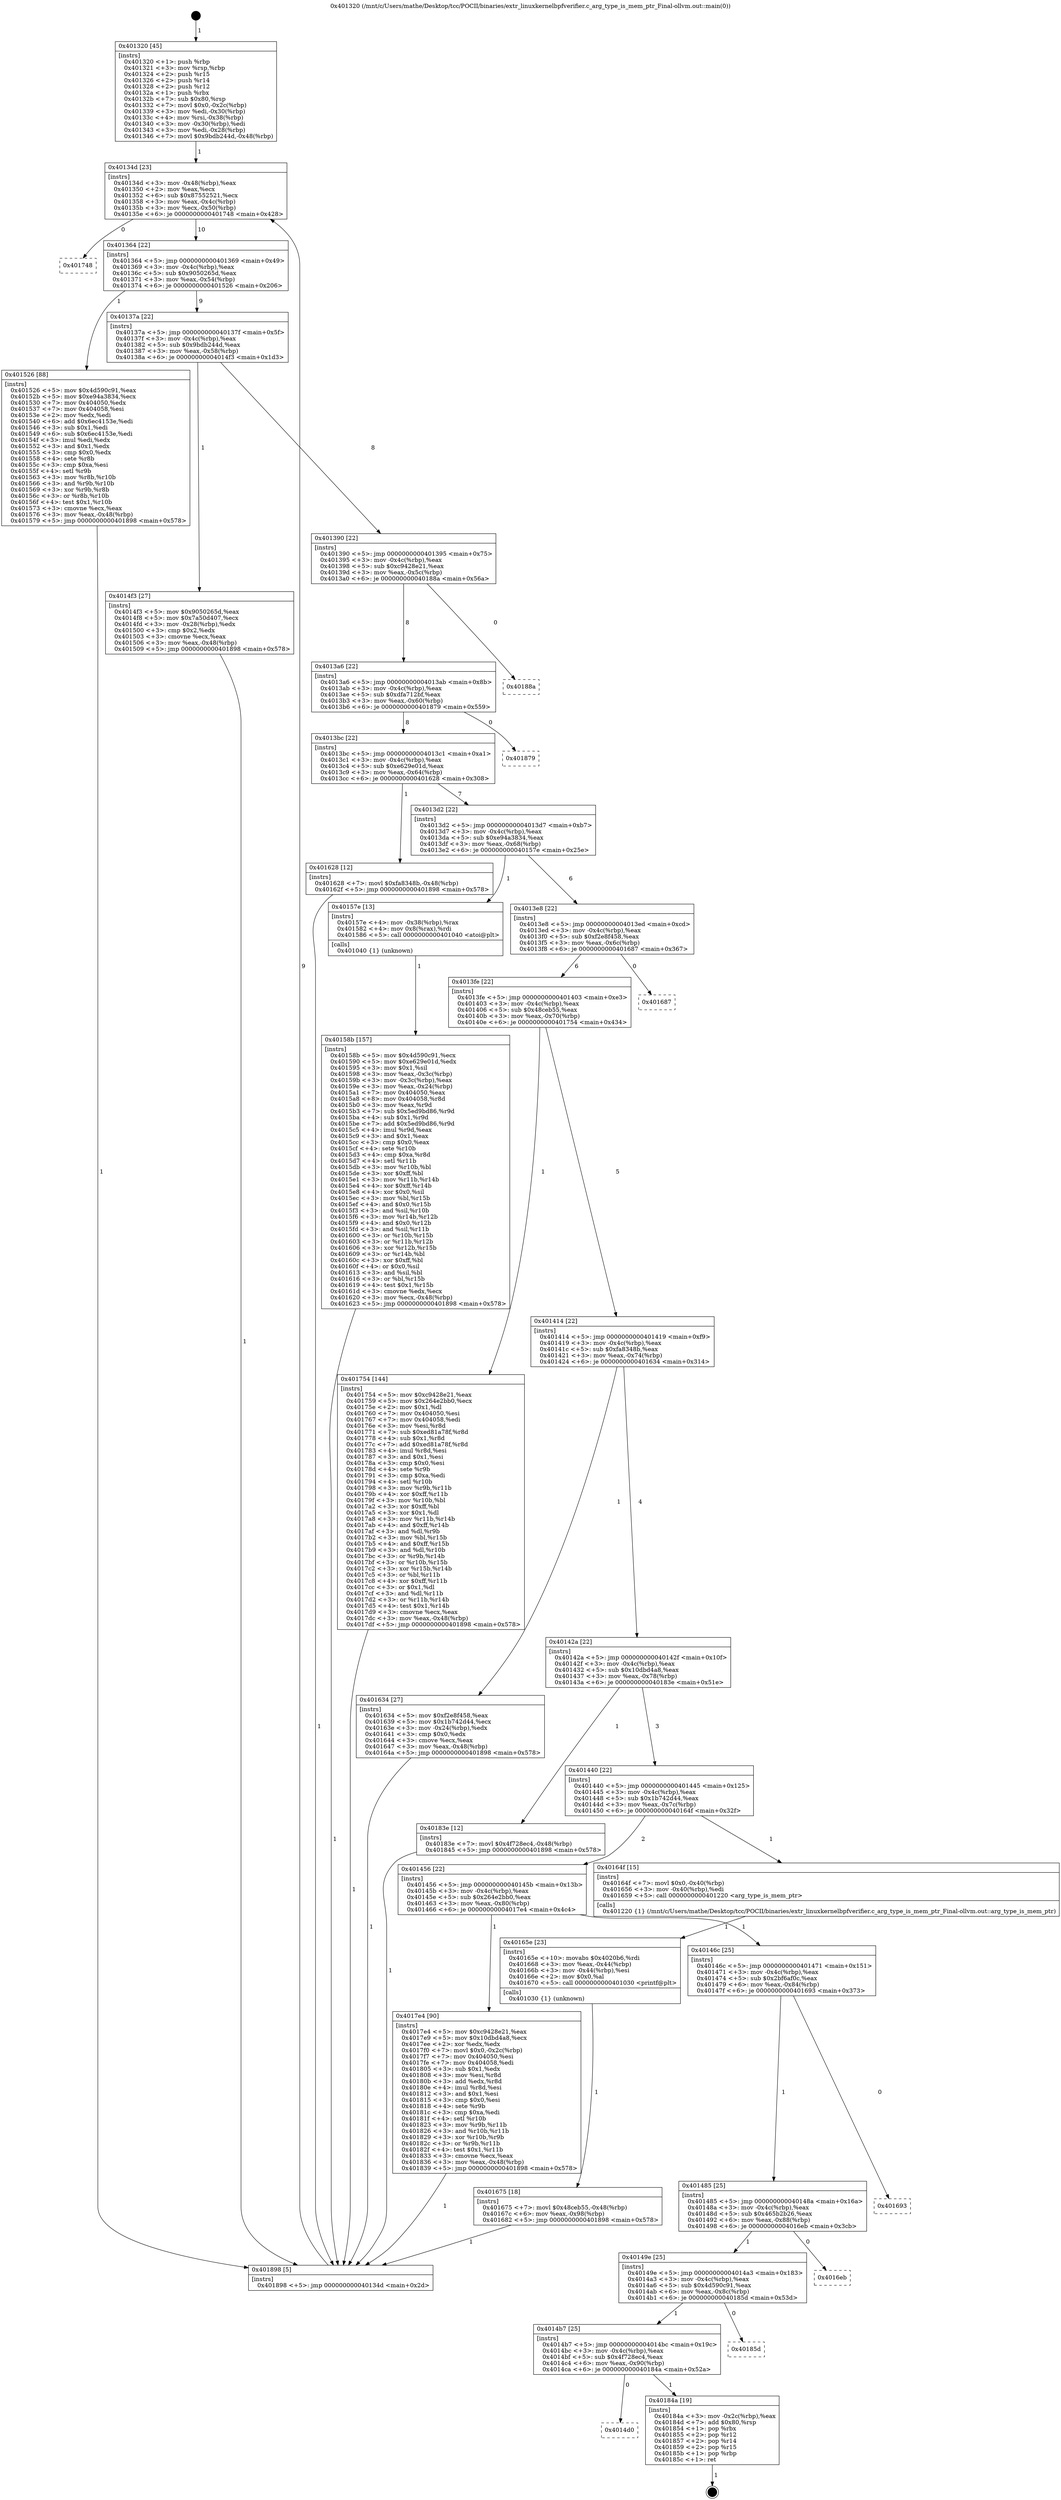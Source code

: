 digraph "0x401320" {
  label = "0x401320 (/mnt/c/Users/mathe/Desktop/tcc/POCII/binaries/extr_linuxkernelbpfverifier.c_arg_type_is_mem_ptr_Final-ollvm.out::main(0))"
  labelloc = "t"
  node[shape=record]

  Entry [label="",width=0.3,height=0.3,shape=circle,fillcolor=black,style=filled]
  "0x40134d" [label="{
     0x40134d [23]\l
     | [instrs]\l
     &nbsp;&nbsp;0x40134d \<+3\>: mov -0x48(%rbp),%eax\l
     &nbsp;&nbsp;0x401350 \<+2\>: mov %eax,%ecx\l
     &nbsp;&nbsp;0x401352 \<+6\>: sub $0x87552521,%ecx\l
     &nbsp;&nbsp;0x401358 \<+3\>: mov %eax,-0x4c(%rbp)\l
     &nbsp;&nbsp;0x40135b \<+3\>: mov %ecx,-0x50(%rbp)\l
     &nbsp;&nbsp;0x40135e \<+6\>: je 0000000000401748 \<main+0x428\>\l
  }"]
  "0x401748" [label="{
     0x401748\l
  }", style=dashed]
  "0x401364" [label="{
     0x401364 [22]\l
     | [instrs]\l
     &nbsp;&nbsp;0x401364 \<+5\>: jmp 0000000000401369 \<main+0x49\>\l
     &nbsp;&nbsp;0x401369 \<+3\>: mov -0x4c(%rbp),%eax\l
     &nbsp;&nbsp;0x40136c \<+5\>: sub $0x9050265d,%eax\l
     &nbsp;&nbsp;0x401371 \<+3\>: mov %eax,-0x54(%rbp)\l
     &nbsp;&nbsp;0x401374 \<+6\>: je 0000000000401526 \<main+0x206\>\l
  }"]
  Exit [label="",width=0.3,height=0.3,shape=circle,fillcolor=black,style=filled,peripheries=2]
  "0x401526" [label="{
     0x401526 [88]\l
     | [instrs]\l
     &nbsp;&nbsp;0x401526 \<+5\>: mov $0x4d590c91,%eax\l
     &nbsp;&nbsp;0x40152b \<+5\>: mov $0xe94a3834,%ecx\l
     &nbsp;&nbsp;0x401530 \<+7\>: mov 0x404050,%edx\l
     &nbsp;&nbsp;0x401537 \<+7\>: mov 0x404058,%esi\l
     &nbsp;&nbsp;0x40153e \<+2\>: mov %edx,%edi\l
     &nbsp;&nbsp;0x401540 \<+6\>: add $0x6ec4153e,%edi\l
     &nbsp;&nbsp;0x401546 \<+3\>: sub $0x1,%edi\l
     &nbsp;&nbsp;0x401549 \<+6\>: sub $0x6ec4153e,%edi\l
     &nbsp;&nbsp;0x40154f \<+3\>: imul %edi,%edx\l
     &nbsp;&nbsp;0x401552 \<+3\>: and $0x1,%edx\l
     &nbsp;&nbsp;0x401555 \<+3\>: cmp $0x0,%edx\l
     &nbsp;&nbsp;0x401558 \<+4\>: sete %r8b\l
     &nbsp;&nbsp;0x40155c \<+3\>: cmp $0xa,%esi\l
     &nbsp;&nbsp;0x40155f \<+4\>: setl %r9b\l
     &nbsp;&nbsp;0x401563 \<+3\>: mov %r8b,%r10b\l
     &nbsp;&nbsp;0x401566 \<+3\>: and %r9b,%r10b\l
     &nbsp;&nbsp;0x401569 \<+3\>: xor %r9b,%r8b\l
     &nbsp;&nbsp;0x40156c \<+3\>: or %r8b,%r10b\l
     &nbsp;&nbsp;0x40156f \<+4\>: test $0x1,%r10b\l
     &nbsp;&nbsp;0x401573 \<+3\>: cmovne %ecx,%eax\l
     &nbsp;&nbsp;0x401576 \<+3\>: mov %eax,-0x48(%rbp)\l
     &nbsp;&nbsp;0x401579 \<+5\>: jmp 0000000000401898 \<main+0x578\>\l
  }"]
  "0x40137a" [label="{
     0x40137a [22]\l
     | [instrs]\l
     &nbsp;&nbsp;0x40137a \<+5\>: jmp 000000000040137f \<main+0x5f\>\l
     &nbsp;&nbsp;0x40137f \<+3\>: mov -0x4c(%rbp),%eax\l
     &nbsp;&nbsp;0x401382 \<+5\>: sub $0x9bdb244d,%eax\l
     &nbsp;&nbsp;0x401387 \<+3\>: mov %eax,-0x58(%rbp)\l
     &nbsp;&nbsp;0x40138a \<+6\>: je 00000000004014f3 \<main+0x1d3\>\l
  }"]
  "0x4014d0" [label="{
     0x4014d0\l
  }", style=dashed]
  "0x4014f3" [label="{
     0x4014f3 [27]\l
     | [instrs]\l
     &nbsp;&nbsp;0x4014f3 \<+5\>: mov $0x9050265d,%eax\l
     &nbsp;&nbsp;0x4014f8 \<+5\>: mov $0x7a50d407,%ecx\l
     &nbsp;&nbsp;0x4014fd \<+3\>: mov -0x28(%rbp),%edx\l
     &nbsp;&nbsp;0x401500 \<+3\>: cmp $0x2,%edx\l
     &nbsp;&nbsp;0x401503 \<+3\>: cmovne %ecx,%eax\l
     &nbsp;&nbsp;0x401506 \<+3\>: mov %eax,-0x48(%rbp)\l
     &nbsp;&nbsp;0x401509 \<+5\>: jmp 0000000000401898 \<main+0x578\>\l
  }"]
  "0x401390" [label="{
     0x401390 [22]\l
     | [instrs]\l
     &nbsp;&nbsp;0x401390 \<+5\>: jmp 0000000000401395 \<main+0x75\>\l
     &nbsp;&nbsp;0x401395 \<+3\>: mov -0x4c(%rbp),%eax\l
     &nbsp;&nbsp;0x401398 \<+5\>: sub $0xc9428e21,%eax\l
     &nbsp;&nbsp;0x40139d \<+3\>: mov %eax,-0x5c(%rbp)\l
     &nbsp;&nbsp;0x4013a0 \<+6\>: je 000000000040188a \<main+0x56a\>\l
  }"]
  "0x401898" [label="{
     0x401898 [5]\l
     | [instrs]\l
     &nbsp;&nbsp;0x401898 \<+5\>: jmp 000000000040134d \<main+0x2d\>\l
  }"]
  "0x401320" [label="{
     0x401320 [45]\l
     | [instrs]\l
     &nbsp;&nbsp;0x401320 \<+1\>: push %rbp\l
     &nbsp;&nbsp;0x401321 \<+3\>: mov %rsp,%rbp\l
     &nbsp;&nbsp;0x401324 \<+2\>: push %r15\l
     &nbsp;&nbsp;0x401326 \<+2\>: push %r14\l
     &nbsp;&nbsp;0x401328 \<+2\>: push %r12\l
     &nbsp;&nbsp;0x40132a \<+1\>: push %rbx\l
     &nbsp;&nbsp;0x40132b \<+7\>: sub $0x80,%rsp\l
     &nbsp;&nbsp;0x401332 \<+7\>: movl $0x0,-0x2c(%rbp)\l
     &nbsp;&nbsp;0x401339 \<+3\>: mov %edi,-0x30(%rbp)\l
     &nbsp;&nbsp;0x40133c \<+4\>: mov %rsi,-0x38(%rbp)\l
     &nbsp;&nbsp;0x401340 \<+3\>: mov -0x30(%rbp),%edi\l
     &nbsp;&nbsp;0x401343 \<+3\>: mov %edi,-0x28(%rbp)\l
     &nbsp;&nbsp;0x401346 \<+7\>: movl $0x9bdb244d,-0x48(%rbp)\l
  }"]
  "0x40184a" [label="{
     0x40184a [19]\l
     | [instrs]\l
     &nbsp;&nbsp;0x40184a \<+3\>: mov -0x2c(%rbp),%eax\l
     &nbsp;&nbsp;0x40184d \<+7\>: add $0x80,%rsp\l
     &nbsp;&nbsp;0x401854 \<+1\>: pop %rbx\l
     &nbsp;&nbsp;0x401855 \<+2\>: pop %r12\l
     &nbsp;&nbsp;0x401857 \<+2\>: pop %r14\l
     &nbsp;&nbsp;0x401859 \<+2\>: pop %r15\l
     &nbsp;&nbsp;0x40185b \<+1\>: pop %rbp\l
     &nbsp;&nbsp;0x40185c \<+1\>: ret\l
  }"]
  "0x40188a" [label="{
     0x40188a\l
  }", style=dashed]
  "0x4013a6" [label="{
     0x4013a6 [22]\l
     | [instrs]\l
     &nbsp;&nbsp;0x4013a6 \<+5\>: jmp 00000000004013ab \<main+0x8b\>\l
     &nbsp;&nbsp;0x4013ab \<+3\>: mov -0x4c(%rbp),%eax\l
     &nbsp;&nbsp;0x4013ae \<+5\>: sub $0xdfa712bf,%eax\l
     &nbsp;&nbsp;0x4013b3 \<+3\>: mov %eax,-0x60(%rbp)\l
     &nbsp;&nbsp;0x4013b6 \<+6\>: je 0000000000401879 \<main+0x559\>\l
  }"]
  "0x4014b7" [label="{
     0x4014b7 [25]\l
     | [instrs]\l
     &nbsp;&nbsp;0x4014b7 \<+5\>: jmp 00000000004014bc \<main+0x19c\>\l
     &nbsp;&nbsp;0x4014bc \<+3\>: mov -0x4c(%rbp),%eax\l
     &nbsp;&nbsp;0x4014bf \<+5\>: sub $0x4f728ec4,%eax\l
     &nbsp;&nbsp;0x4014c4 \<+6\>: mov %eax,-0x90(%rbp)\l
     &nbsp;&nbsp;0x4014ca \<+6\>: je 000000000040184a \<main+0x52a\>\l
  }"]
  "0x401879" [label="{
     0x401879\l
  }", style=dashed]
  "0x4013bc" [label="{
     0x4013bc [22]\l
     | [instrs]\l
     &nbsp;&nbsp;0x4013bc \<+5\>: jmp 00000000004013c1 \<main+0xa1\>\l
     &nbsp;&nbsp;0x4013c1 \<+3\>: mov -0x4c(%rbp),%eax\l
     &nbsp;&nbsp;0x4013c4 \<+5\>: sub $0xe629e01d,%eax\l
     &nbsp;&nbsp;0x4013c9 \<+3\>: mov %eax,-0x64(%rbp)\l
     &nbsp;&nbsp;0x4013cc \<+6\>: je 0000000000401628 \<main+0x308\>\l
  }"]
  "0x40185d" [label="{
     0x40185d\l
  }", style=dashed]
  "0x401628" [label="{
     0x401628 [12]\l
     | [instrs]\l
     &nbsp;&nbsp;0x401628 \<+7\>: movl $0xfa8348b,-0x48(%rbp)\l
     &nbsp;&nbsp;0x40162f \<+5\>: jmp 0000000000401898 \<main+0x578\>\l
  }"]
  "0x4013d2" [label="{
     0x4013d2 [22]\l
     | [instrs]\l
     &nbsp;&nbsp;0x4013d2 \<+5\>: jmp 00000000004013d7 \<main+0xb7\>\l
     &nbsp;&nbsp;0x4013d7 \<+3\>: mov -0x4c(%rbp),%eax\l
     &nbsp;&nbsp;0x4013da \<+5\>: sub $0xe94a3834,%eax\l
     &nbsp;&nbsp;0x4013df \<+3\>: mov %eax,-0x68(%rbp)\l
     &nbsp;&nbsp;0x4013e2 \<+6\>: je 000000000040157e \<main+0x25e\>\l
  }"]
  "0x40149e" [label="{
     0x40149e [25]\l
     | [instrs]\l
     &nbsp;&nbsp;0x40149e \<+5\>: jmp 00000000004014a3 \<main+0x183\>\l
     &nbsp;&nbsp;0x4014a3 \<+3\>: mov -0x4c(%rbp),%eax\l
     &nbsp;&nbsp;0x4014a6 \<+5\>: sub $0x4d590c91,%eax\l
     &nbsp;&nbsp;0x4014ab \<+6\>: mov %eax,-0x8c(%rbp)\l
     &nbsp;&nbsp;0x4014b1 \<+6\>: je 000000000040185d \<main+0x53d\>\l
  }"]
  "0x40157e" [label="{
     0x40157e [13]\l
     | [instrs]\l
     &nbsp;&nbsp;0x40157e \<+4\>: mov -0x38(%rbp),%rax\l
     &nbsp;&nbsp;0x401582 \<+4\>: mov 0x8(%rax),%rdi\l
     &nbsp;&nbsp;0x401586 \<+5\>: call 0000000000401040 \<atoi@plt\>\l
     | [calls]\l
     &nbsp;&nbsp;0x401040 \{1\} (unknown)\l
  }"]
  "0x4013e8" [label="{
     0x4013e8 [22]\l
     | [instrs]\l
     &nbsp;&nbsp;0x4013e8 \<+5\>: jmp 00000000004013ed \<main+0xcd\>\l
     &nbsp;&nbsp;0x4013ed \<+3\>: mov -0x4c(%rbp),%eax\l
     &nbsp;&nbsp;0x4013f0 \<+5\>: sub $0xf2e8f458,%eax\l
     &nbsp;&nbsp;0x4013f5 \<+3\>: mov %eax,-0x6c(%rbp)\l
     &nbsp;&nbsp;0x4013f8 \<+6\>: je 0000000000401687 \<main+0x367\>\l
  }"]
  "0x40158b" [label="{
     0x40158b [157]\l
     | [instrs]\l
     &nbsp;&nbsp;0x40158b \<+5\>: mov $0x4d590c91,%ecx\l
     &nbsp;&nbsp;0x401590 \<+5\>: mov $0xe629e01d,%edx\l
     &nbsp;&nbsp;0x401595 \<+3\>: mov $0x1,%sil\l
     &nbsp;&nbsp;0x401598 \<+3\>: mov %eax,-0x3c(%rbp)\l
     &nbsp;&nbsp;0x40159b \<+3\>: mov -0x3c(%rbp),%eax\l
     &nbsp;&nbsp;0x40159e \<+3\>: mov %eax,-0x24(%rbp)\l
     &nbsp;&nbsp;0x4015a1 \<+7\>: mov 0x404050,%eax\l
     &nbsp;&nbsp;0x4015a8 \<+8\>: mov 0x404058,%r8d\l
     &nbsp;&nbsp;0x4015b0 \<+3\>: mov %eax,%r9d\l
     &nbsp;&nbsp;0x4015b3 \<+7\>: sub $0x5ed9bd86,%r9d\l
     &nbsp;&nbsp;0x4015ba \<+4\>: sub $0x1,%r9d\l
     &nbsp;&nbsp;0x4015be \<+7\>: add $0x5ed9bd86,%r9d\l
     &nbsp;&nbsp;0x4015c5 \<+4\>: imul %r9d,%eax\l
     &nbsp;&nbsp;0x4015c9 \<+3\>: and $0x1,%eax\l
     &nbsp;&nbsp;0x4015cc \<+3\>: cmp $0x0,%eax\l
     &nbsp;&nbsp;0x4015cf \<+4\>: sete %r10b\l
     &nbsp;&nbsp;0x4015d3 \<+4\>: cmp $0xa,%r8d\l
     &nbsp;&nbsp;0x4015d7 \<+4\>: setl %r11b\l
     &nbsp;&nbsp;0x4015db \<+3\>: mov %r10b,%bl\l
     &nbsp;&nbsp;0x4015de \<+3\>: xor $0xff,%bl\l
     &nbsp;&nbsp;0x4015e1 \<+3\>: mov %r11b,%r14b\l
     &nbsp;&nbsp;0x4015e4 \<+4\>: xor $0xff,%r14b\l
     &nbsp;&nbsp;0x4015e8 \<+4\>: xor $0x0,%sil\l
     &nbsp;&nbsp;0x4015ec \<+3\>: mov %bl,%r15b\l
     &nbsp;&nbsp;0x4015ef \<+4\>: and $0x0,%r15b\l
     &nbsp;&nbsp;0x4015f3 \<+3\>: and %sil,%r10b\l
     &nbsp;&nbsp;0x4015f6 \<+3\>: mov %r14b,%r12b\l
     &nbsp;&nbsp;0x4015f9 \<+4\>: and $0x0,%r12b\l
     &nbsp;&nbsp;0x4015fd \<+3\>: and %sil,%r11b\l
     &nbsp;&nbsp;0x401600 \<+3\>: or %r10b,%r15b\l
     &nbsp;&nbsp;0x401603 \<+3\>: or %r11b,%r12b\l
     &nbsp;&nbsp;0x401606 \<+3\>: xor %r12b,%r15b\l
     &nbsp;&nbsp;0x401609 \<+3\>: or %r14b,%bl\l
     &nbsp;&nbsp;0x40160c \<+3\>: xor $0xff,%bl\l
     &nbsp;&nbsp;0x40160f \<+4\>: or $0x0,%sil\l
     &nbsp;&nbsp;0x401613 \<+3\>: and %sil,%bl\l
     &nbsp;&nbsp;0x401616 \<+3\>: or %bl,%r15b\l
     &nbsp;&nbsp;0x401619 \<+4\>: test $0x1,%r15b\l
     &nbsp;&nbsp;0x40161d \<+3\>: cmovne %edx,%ecx\l
     &nbsp;&nbsp;0x401620 \<+3\>: mov %ecx,-0x48(%rbp)\l
     &nbsp;&nbsp;0x401623 \<+5\>: jmp 0000000000401898 \<main+0x578\>\l
  }"]
  "0x4016eb" [label="{
     0x4016eb\l
  }", style=dashed]
  "0x401687" [label="{
     0x401687\l
  }", style=dashed]
  "0x4013fe" [label="{
     0x4013fe [22]\l
     | [instrs]\l
     &nbsp;&nbsp;0x4013fe \<+5\>: jmp 0000000000401403 \<main+0xe3\>\l
     &nbsp;&nbsp;0x401403 \<+3\>: mov -0x4c(%rbp),%eax\l
     &nbsp;&nbsp;0x401406 \<+5\>: sub $0x48ceb55,%eax\l
     &nbsp;&nbsp;0x40140b \<+3\>: mov %eax,-0x70(%rbp)\l
     &nbsp;&nbsp;0x40140e \<+6\>: je 0000000000401754 \<main+0x434\>\l
  }"]
  "0x401485" [label="{
     0x401485 [25]\l
     | [instrs]\l
     &nbsp;&nbsp;0x401485 \<+5\>: jmp 000000000040148a \<main+0x16a\>\l
     &nbsp;&nbsp;0x40148a \<+3\>: mov -0x4c(%rbp),%eax\l
     &nbsp;&nbsp;0x40148d \<+5\>: sub $0x465b2b26,%eax\l
     &nbsp;&nbsp;0x401492 \<+6\>: mov %eax,-0x88(%rbp)\l
     &nbsp;&nbsp;0x401498 \<+6\>: je 00000000004016eb \<main+0x3cb\>\l
  }"]
  "0x401754" [label="{
     0x401754 [144]\l
     | [instrs]\l
     &nbsp;&nbsp;0x401754 \<+5\>: mov $0xc9428e21,%eax\l
     &nbsp;&nbsp;0x401759 \<+5\>: mov $0x264e2bb0,%ecx\l
     &nbsp;&nbsp;0x40175e \<+2\>: mov $0x1,%dl\l
     &nbsp;&nbsp;0x401760 \<+7\>: mov 0x404050,%esi\l
     &nbsp;&nbsp;0x401767 \<+7\>: mov 0x404058,%edi\l
     &nbsp;&nbsp;0x40176e \<+3\>: mov %esi,%r8d\l
     &nbsp;&nbsp;0x401771 \<+7\>: sub $0xed81a78f,%r8d\l
     &nbsp;&nbsp;0x401778 \<+4\>: sub $0x1,%r8d\l
     &nbsp;&nbsp;0x40177c \<+7\>: add $0xed81a78f,%r8d\l
     &nbsp;&nbsp;0x401783 \<+4\>: imul %r8d,%esi\l
     &nbsp;&nbsp;0x401787 \<+3\>: and $0x1,%esi\l
     &nbsp;&nbsp;0x40178a \<+3\>: cmp $0x0,%esi\l
     &nbsp;&nbsp;0x40178d \<+4\>: sete %r9b\l
     &nbsp;&nbsp;0x401791 \<+3\>: cmp $0xa,%edi\l
     &nbsp;&nbsp;0x401794 \<+4\>: setl %r10b\l
     &nbsp;&nbsp;0x401798 \<+3\>: mov %r9b,%r11b\l
     &nbsp;&nbsp;0x40179b \<+4\>: xor $0xff,%r11b\l
     &nbsp;&nbsp;0x40179f \<+3\>: mov %r10b,%bl\l
     &nbsp;&nbsp;0x4017a2 \<+3\>: xor $0xff,%bl\l
     &nbsp;&nbsp;0x4017a5 \<+3\>: xor $0x1,%dl\l
     &nbsp;&nbsp;0x4017a8 \<+3\>: mov %r11b,%r14b\l
     &nbsp;&nbsp;0x4017ab \<+4\>: and $0xff,%r14b\l
     &nbsp;&nbsp;0x4017af \<+3\>: and %dl,%r9b\l
     &nbsp;&nbsp;0x4017b2 \<+3\>: mov %bl,%r15b\l
     &nbsp;&nbsp;0x4017b5 \<+4\>: and $0xff,%r15b\l
     &nbsp;&nbsp;0x4017b9 \<+3\>: and %dl,%r10b\l
     &nbsp;&nbsp;0x4017bc \<+3\>: or %r9b,%r14b\l
     &nbsp;&nbsp;0x4017bf \<+3\>: or %r10b,%r15b\l
     &nbsp;&nbsp;0x4017c2 \<+3\>: xor %r15b,%r14b\l
     &nbsp;&nbsp;0x4017c5 \<+3\>: or %bl,%r11b\l
     &nbsp;&nbsp;0x4017c8 \<+4\>: xor $0xff,%r11b\l
     &nbsp;&nbsp;0x4017cc \<+3\>: or $0x1,%dl\l
     &nbsp;&nbsp;0x4017cf \<+3\>: and %dl,%r11b\l
     &nbsp;&nbsp;0x4017d2 \<+3\>: or %r11b,%r14b\l
     &nbsp;&nbsp;0x4017d5 \<+4\>: test $0x1,%r14b\l
     &nbsp;&nbsp;0x4017d9 \<+3\>: cmovne %ecx,%eax\l
     &nbsp;&nbsp;0x4017dc \<+3\>: mov %eax,-0x48(%rbp)\l
     &nbsp;&nbsp;0x4017df \<+5\>: jmp 0000000000401898 \<main+0x578\>\l
  }"]
  "0x401414" [label="{
     0x401414 [22]\l
     | [instrs]\l
     &nbsp;&nbsp;0x401414 \<+5\>: jmp 0000000000401419 \<main+0xf9\>\l
     &nbsp;&nbsp;0x401419 \<+3\>: mov -0x4c(%rbp),%eax\l
     &nbsp;&nbsp;0x40141c \<+5\>: sub $0xfa8348b,%eax\l
     &nbsp;&nbsp;0x401421 \<+3\>: mov %eax,-0x74(%rbp)\l
     &nbsp;&nbsp;0x401424 \<+6\>: je 0000000000401634 \<main+0x314\>\l
  }"]
  "0x401693" [label="{
     0x401693\l
  }", style=dashed]
  "0x401634" [label="{
     0x401634 [27]\l
     | [instrs]\l
     &nbsp;&nbsp;0x401634 \<+5\>: mov $0xf2e8f458,%eax\l
     &nbsp;&nbsp;0x401639 \<+5\>: mov $0x1b742d44,%ecx\l
     &nbsp;&nbsp;0x40163e \<+3\>: mov -0x24(%rbp),%edx\l
     &nbsp;&nbsp;0x401641 \<+3\>: cmp $0x0,%edx\l
     &nbsp;&nbsp;0x401644 \<+3\>: cmove %ecx,%eax\l
     &nbsp;&nbsp;0x401647 \<+3\>: mov %eax,-0x48(%rbp)\l
     &nbsp;&nbsp;0x40164a \<+5\>: jmp 0000000000401898 \<main+0x578\>\l
  }"]
  "0x40142a" [label="{
     0x40142a [22]\l
     | [instrs]\l
     &nbsp;&nbsp;0x40142a \<+5\>: jmp 000000000040142f \<main+0x10f\>\l
     &nbsp;&nbsp;0x40142f \<+3\>: mov -0x4c(%rbp),%eax\l
     &nbsp;&nbsp;0x401432 \<+5\>: sub $0x10dbd4a8,%eax\l
     &nbsp;&nbsp;0x401437 \<+3\>: mov %eax,-0x78(%rbp)\l
     &nbsp;&nbsp;0x40143a \<+6\>: je 000000000040183e \<main+0x51e\>\l
  }"]
  "0x40146c" [label="{
     0x40146c [25]\l
     | [instrs]\l
     &nbsp;&nbsp;0x40146c \<+5\>: jmp 0000000000401471 \<main+0x151\>\l
     &nbsp;&nbsp;0x401471 \<+3\>: mov -0x4c(%rbp),%eax\l
     &nbsp;&nbsp;0x401474 \<+5\>: sub $0x2bf6af0c,%eax\l
     &nbsp;&nbsp;0x401479 \<+6\>: mov %eax,-0x84(%rbp)\l
     &nbsp;&nbsp;0x40147f \<+6\>: je 0000000000401693 \<main+0x373\>\l
  }"]
  "0x40183e" [label="{
     0x40183e [12]\l
     | [instrs]\l
     &nbsp;&nbsp;0x40183e \<+7\>: movl $0x4f728ec4,-0x48(%rbp)\l
     &nbsp;&nbsp;0x401845 \<+5\>: jmp 0000000000401898 \<main+0x578\>\l
  }"]
  "0x401440" [label="{
     0x401440 [22]\l
     | [instrs]\l
     &nbsp;&nbsp;0x401440 \<+5\>: jmp 0000000000401445 \<main+0x125\>\l
     &nbsp;&nbsp;0x401445 \<+3\>: mov -0x4c(%rbp),%eax\l
     &nbsp;&nbsp;0x401448 \<+5\>: sub $0x1b742d44,%eax\l
     &nbsp;&nbsp;0x40144d \<+3\>: mov %eax,-0x7c(%rbp)\l
     &nbsp;&nbsp;0x401450 \<+6\>: je 000000000040164f \<main+0x32f\>\l
  }"]
  "0x4017e4" [label="{
     0x4017e4 [90]\l
     | [instrs]\l
     &nbsp;&nbsp;0x4017e4 \<+5\>: mov $0xc9428e21,%eax\l
     &nbsp;&nbsp;0x4017e9 \<+5\>: mov $0x10dbd4a8,%ecx\l
     &nbsp;&nbsp;0x4017ee \<+2\>: xor %edx,%edx\l
     &nbsp;&nbsp;0x4017f0 \<+7\>: movl $0x0,-0x2c(%rbp)\l
     &nbsp;&nbsp;0x4017f7 \<+7\>: mov 0x404050,%esi\l
     &nbsp;&nbsp;0x4017fe \<+7\>: mov 0x404058,%edi\l
     &nbsp;&nbsp;0x401805 \<+3\>: sub $0x1,%edx\l
     &nbsp;&nbsp;0x401808 \<+3\>: mov %esi,%r8d\l
     &nbsp;&nbsp;0x40180b \<+3\>: add %edx,%r8d\l
     &nbsp;&nbsp;0x40180e \<+4\>: imul %r8d,%esi\l
     &nbsp;&nbsp;0x401812 \<+3\>: and $0x1,%esi\l
     &nbsp;&nbsp;0x401815 \<+3\>: cmp $0x0,%esi\l
     &nbsp;&nbsp;0x401818 \<+4\>: sete %r9b\l
     &nbsp;&nbsp;0x40181c \<+3\>: cmp $0xa,%edi\l
     &nbsp;&nbsp;0x40181f \<+4\>: setl %r10b\l
     &nbsp;&nbsp;0x401823 \<+3\>: mov %r9b,%r11b\l
     &nbsp;&nbsp;0x401826 \<+3\>: and %r10b,%r11b\l
     &nbsp;&nbsp;0x401829 \<+3\>: xor %r10b,%r9b\l
     &nbsp;&nbsp;0x40182c \<+3\>: or %r9b,%r11b\l
     &nbsp;&nbsp;0x40182f \<+4\>: test $0x1,%r11b\l
     &nbsp;&nbsp;0x401833 \<+3\>: cmovne %ecx,%eax\l
     &nbsp;&nbsp;0x401836 \<+3\>: mov %eax,-0x48(%rbp)\l
     &nbsp;&nbsp;0x401839 \<+5\>: jmp 0000000000401898 \<main+0x578\>\l
  }"]
  "0x40164f" [label="{
     0x40164f [15]\l
     | [instrs]\l
     &nbsp;&nbsp;0x40164f \<+7\>: movl $0x0,-0x40(%rbp)\l
     &nbsp;&nbsp;0x401656 \<+3\>: mov -0x40(%rbp),%edi\l
     &nbsp;&nbsp;0x401659 \<+5\>: call 0000000000401220 \<arg_type_is_mem_ptr\>\l
     | [calls]\l
     &nbsp;&nbsp;0x401220 \{1\} (/mnt/c/Users/mathe/Desktop/tcc/POCII/binaries/extr_linuxkernelbpfverifier.c_arg_type_is_mem_ptr_Final-ollvm.out::arg_type_is_mem_ptr)\l
  }"]
  "0x401456" [label="{
     0x401456 [22]\l
     | [instrs]\l
     &nbsp;&nbsp;0x401456 \<+5\>: jmp 000000000040145b \<main+0x13b\>\l
     &nbsp;&nbsp;0x40145b \<+3\>: mov -0x4c(%rbp),%eax\l
     &nbsp;&nbsp;0x40145e \<+5\>: sub $0x264e2bb0,%eax\l
     &nbsp;&nbsp;0x401463 \<+3\>: mov %eax,-0x80(%rbp)\l
     &nbsp;&nbsp;0x401466 \<+6\>: je 00000000004017e4 \<main+0x4c4\>\l
  }"]
  "0x40165e" [label="{
     0x40165e [23]\l
     | [instrs]\l
     &nbsp;&nbsp;0x40165e \<+10\>: movabs $0x4020b6,%rdi\l
     &nbsp;&nbsp;0x401668 \<+3\>: mov %eax,-0x44(%rbp)\l
     &nbsp;&nbsp;0x40166b \<+3\>: mov -0x44(%rbp),%esi\l
     &nbsp;&nbsp;0x40166e \<+2\>: mov $0x0,%al\l
     &nbsp;&nbsp;0x401670 \<+5\>: call 0000000000401030 \<printf@plt\>\l
     | [calls]\l
     &nbsp;&nbsp;0x401030 \{1\} (unknown)\l
  }"]
  "0x401675" [label="{
     0x401675 [18]\l
     | [instrs]\l
     &nbsp;&nbsp;0x401675 \<+7\>: movl $0x48ceb55,-0x48(%rbp)\l
     &nbsp;&nbsp;0x40167c \<+6\>: mov %eax,-0x98(%rbp)\l
     &nbsp;&nbsp;0x401682 \<+5\>: jmp 0000000000401898 \<main+0x578\>\l
  }"]
  Entry -> "0x401320" [label=" 1"]
  "0x40134d" -> "0x401748" [label=" 0"]
  "0x40134d" -> "0x401364" [label=" 10"]
  "0x40184a" -> Exit [label=" 1"]
  "0x401364" -> "0x401526" [label=" 1"]
  "0x401364" -> "0x40137a" [label=" 9"]
  "0x4014b7" -> "0x4014d0" [label=" 0"]
  "0x40137a" -> "0x4014f3" [label=" 1"]
  "0x40137a" -> "0x401390" [label=" 8"]
  "0x4014f3" -> "0x401898" [label=" 1"]
  "0x401320" -> "0x40134d" [label=" 1"]
  "0x401898" -> "0x40134d" [label=" 9"]
  "0x401526" -> "0x401898" [label=" 1"]
  "0x4014b7" -> "0x40184a" [label=" 1"]
  "0x401390" -> "0x40188a" [label=" 0"]
  "0x401390" -> "0x4013a6" [label=" 8"]
  "0x40149e" -> "0x4014b7" [label=" 1"]
  "0x4013a6" -> "0x401879" [label=" 0"]
  "0x4013a6" -> "0x4013bc" [label=" 8"]
  "0x40149e" -> "0x40185d" [label=" 0"]
  "0x4013bc" -> "0x401628" [label=" 1"]
  "0x4013bc" -> "0x4013d2" [label=" 7"]
  "0x401485" -> "0x40149e" [label=" 1"]
  "0x4013d2" -> "0x40157e" [label=" 1"]
  "0x4013d2" -> "0x4013e8" [label=" 6"]
  "0x40157e" -> "0x40158b" [label=" 1"]
  "0x40158b" -> "0x401898" [label=" 1"]
  "0x401628" -> "0x401898" [label=" 1"]
  "0x401485" -> "0x4016eb" [label=" 0"]
  "0x4013e8" -> "0x401687" [label=" 0"]
  "0x4013e8" -> "0x4013fe" [label=" 6"]
  "0x40146c" -> "0x401485" [label=" 1"]
  "0x4013fe" -> "0x401754" [label=" 1"]
  "0x4013fe" -> "0x401414" [label=" 5"]
  "0x40146c" -> "0x401693" [label=" 0"]
  "0x401414" -> "0x401634" [label=" 1"]
  "0x401414" -> "0x40142a" [label=" 4"]
  "0x401634" -> "0x401898" [label=" 1"]
  "0x40183e" -> "0x401898" [label=" 1"]
  "0x40142a" -> "0x40183e" [label=" 1"]
  "0x40142a" -> "0x401440" [label=" 3"]
  "0x4017e4" -> "0x401898" [label=" 1"]
  "0x401440" -> "0x40164f" [label=" 1"]
  "0x401440" -> "0x401456" [label=" 2"]
  "0x40164f" -> "0x40165e" [label=" 1"]
  "0x40165e" -> "0x401675" [label=" 1"]
  "0x401675" -> "0x401898" [label=" 1"]
  "0x401754" -> "0x401898" [label=" 1"]
  "0x401456" -> "0x40146c" [label=" 1"]
  "0x401456" -> "0x4017e4" [label=" 1"]
}
